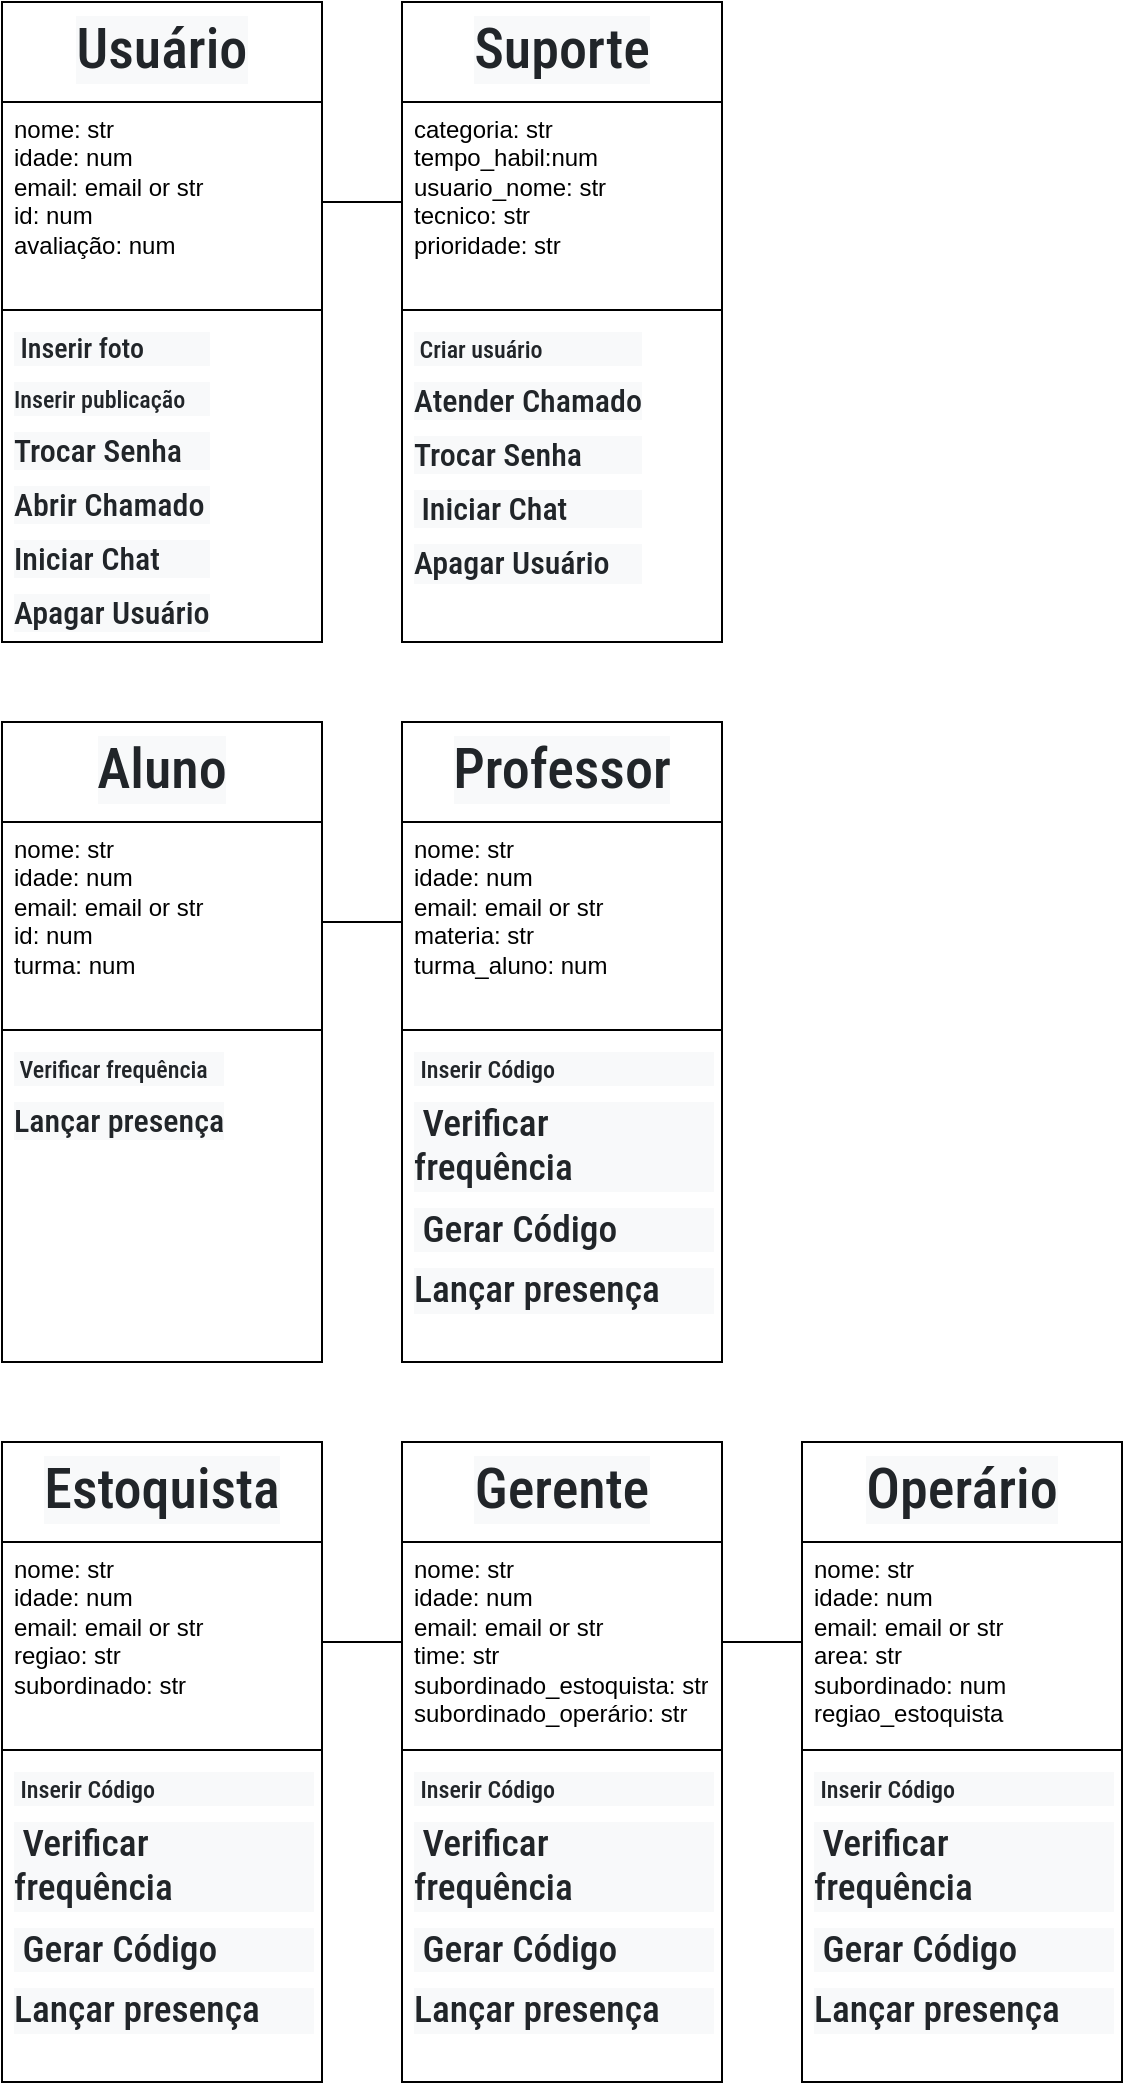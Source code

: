 <mxfile version="27.0.6">
  <diagram name="Página-1" id="znQfJpkfwAl4AnDhoSxj">
    <mxGraphModel dx="1148" dy="512" grid="1" gridSize="10" guides="1" tooltips="1" connect="1" arrows="1" fold="1" page="1" pageScale="1" pageWidth="827" pageHeight="1169" math="0" shadow="0">
      <root>
        <mxCell id="0" />
        <mxCell id="1" parent="0" />
        <mxCell id="wlbdYxcqf9z36K8V1xM--5" value="&lt;h3 style=&quot;box-sizing: border-box; margin-top: 0px; margin-bottom: 0.5rem; font-weight: 500; line-height: 1.2; font-size: 1.75rem; font-family: &amp;quot;Roboto Condensed&amp;quot;; color: rgb(33, 37, 41); text-align: left; background-color: rgb(248, 249, 250);&quot; id=&quot;yui_3_17_2_1_1747786801641_1197&quot;&gt;Usuário&lt;/h3&gt;" style="swimlane;fontStyle=1;align=center;verticalAlign=top;childLayout=stackLayout;horizontal=1;startSize=50;horizontalStack=0;resizeParent=1;resizeParentMax=0;resizeLast=0;collapsible=1;marginBottom=0;whiteSpace=wrap;html=1;" vertex="1" parent="1">
          <mxGeometry x="40" y="40" width="160" height="320" as="geometry" />
        </mxCell>
        <mxCell id="wlbdYxcqf9z36K8V1xM--6" value="nome: str&lt;div&gt;idade: num&lt;/div&gt;&lt;div&gt;email: email or str&lt;/div&gt;&lt;div&gt;id: num&lt;/div&gt;&lt;div&gt;avaliação: num&lt;/div&gt;" style="text;strokeColor=none;fillColor=none;align=left;verticalAlign=top;spacingLeft=4;spacingRight=4;overflow=hidden;rotatable=0;points=[[0,0.5],[1,0.5]];portConstraint=eastwest;whiteSpace=wrap;html=1;" vertex="1" parent="wlbdYxcqf9z36K8V1xM--5">
          <mxGeometry y="50" width="160" height="100" as="geometry" />
        </mxCell>
        <mxCell id="wlbdYxcqf9z36K8V1xM--7" value="" style="line;strokeWidth=1;fillColor=none;align=left;verticalAlign=middle;spacingTop=-1;spacingLeft=3;spacingRight=3;rotatable=0;labelPosition=right;points=[];portConstraint=eastwest;strokeColor=inherit;" vertex="1" parent="wlbdYxcqf9z36K8V1xM--5">
          <mxGeometry y="150" width="160" height="8" as="geometry" />
        </mxCell>
        <mxCell id="wlbdYxcqf9z36K8V1xM--8" value="&lt;h3 style=&quot;box-sizing: border-box; margin-top: 0px; margin-bottom: 0.5rem; font-weight: 500; line-height: 1.2; font-family: &amp;quot;Roboto Condensed&amp;quot;; color: rgb(33, 37, 41); background-color: rgb(248, 249, 250);&quot; id=&quot;yui_3_17_2_1_1747786801641_1201&quot;&gt;&lt;font style=&quot;font-size: 14px;&quot;&gt;&amp;nbsp;&lt;font style=&quot;&quot;&gt;Inserir foto&lt;/font&gt;&lt;/font&gt;&lt;/h3&gt;&lt;div&gt;&lt;h3 style=&quot;box-sizing: border-box; margin-top: 0px; margin-bottom: 0.5rem; font-weight: 500; line-height: 1.2; font-family: &amp;quot;Roboto Condensed&amp;quot;; color: rgb(33, 37, 41); background-color: rgb(248, 249, 250);&quot; id=&quot;yui_3_17_2_1_1747786801641_1201&quot;&gt;&lt;font style=&quot;font-size: 12px;&quot;&gt;Inserir publicação&lt;/font&gt;&lt;/h3&gt;&lt;/div&gt;&lt;div&gt;&lt;h3 style=&quot;box-sizing: border-box; margin-top: 0px; margin-bottom: 0.5rem; font-weight: 500; line-height: 1.2; font-family: &amp;quot;Roboto Condensed&amp;quot;; color: rgb(33, 37, 41); background-color: rgb(248, 249, 250);&quot; id=&quot;yui_3_17_2_1_1747786801641_1201&quot;&gt;&lt;font size=&quot;3&quot;&gt;Trocar Senha&lt;/font&gt;&lt;/h3&gt;&lt;/div&gt;&lt;div&gt;&lt;h3 style=&quot;box-sizing: border-box; margin-top: 0px; margin-bottom: 0.5rem; font-weight: 500; line-height: 1.2; font-family: &amp;quot;Roboto Condensed&amp;quot;; color: rgb(33, 37, 41); background-color: rgb(248, 249, 250);&quot; id=&quot;yui_3_17_2_1_1747786801641_1201&quot;&gt;&lt;font size=&quot;3&quot;&gt;Abrir Chamado&lt;/font&gt;&lt;/h3&gt;&lt;/div&gt;&lt;div&gt;&lt;h3 style=&quot;box-sizing: border-box; margin-top: 0px; margin-bottom: 0.5rem; font-weight: 500; line-height: 1.2; font-family: &amp;quot;Roboto Condensed&amp;quot;; color: rgb(33, 37, 41); background-color: rgb(248, 249, 250);&quot; id=&quot;yui_3_17_2_1_1747786801641_1201&quot;&gt;&lt;font size=&quot;3&quot;&gt;Iniciar Chat&lt;/font&gt;&lt;/h3&gt;&lt;/div&gt;&lt;div&gt;&lt;h3 style=&quot;box-sizing: border-box; margin-top: 0px; margin-bottom: 0.5rem; font-weight: 500; line-height: 1.2; font-family: &amp;quot;Roboto Condensed&amp;quot;; color: rgb(33, 37, 41); background-color: rgb(248, 249, 250);&quot; id=&quot;yui_3_17_2_1_1747786801641_1201&quot;&gt;&lt;font size=&quot;3&quot;&gt;Apagar Usuário&lt;/font&gt;&lt;/h3&gt;&lt;/div&gt;" style="text;strokeColor=none;fillColor=none;align=left;verticalAlign=top;spacingLeft=4;spacingRight=4;overflow=hidden;rotatable=0;points=[[0,0.5],[1,0.5]];portConstraint=eastwest;whiteSpace=wrap;html=1;" vertex="1" parent="wlbdYxcqf9z36K8V1xM--5">
          <mxGeometry y="158" width="160" height="162" as="geometry" />
        </mxCell>
        <mxCell id="wlbdYxcqf9z36K8V1xM--9" value="&lt;h3 style=&quot;box-sizing: border-box; margin-top: 0px; margin-bottom: 0.5rem; font-weight: 500; line-height: 1.2; font-size: 1.75rem; font-family: &amp;quot;Roboto Condensed&amp;quot;; color: rgb(33, 37, 41); text-align: left; background-color: rgb(248, 249, 250);&quot; id=&quot;yui_3_17_2_1_1747786801641_1197&quot;&gt;Suporte&lt;/h3&gt;" style="swimlane;fontStyle=1;align=center;verticalAlign=top;childLayout=stackLayout;horizontal=1;startSize=50;horizontalStack=0;resizeParent=1;resizeParentMax=0;resizeLast=0;collapsible=1;marginBottom=0;whiteSpace=wrap;html=1;" vertex="1" parent="1">
          <mxGeometry x="240" y="40" width="160" height="320" as="geometry" />
        </mxCell>
        <mxCell id="wlbdYxcqf9z36K8V1xM--10" value="categoria: str&lt;div&gt;tempo_habil:num&lt;/div&gt;&lt;div&gt;usuario_nome: str&lt;/div&gt;&lt;div&gt;tecnico: str&lt;/div&gt;&lt;div&gt;prioridade: str&lt;/div&gt;" style="text;strokeColor=none;fillColor=none;align=left;verticalAlign=top;spacingLeft=4;spacingRight=4;overflow=hidden;rotatable=0;points=[[0,0.5],[1,0.5]];portConstraint=eastwest;whiteSpace=wrap;html=1;" vertex="1" parent="wlbdYxcqf9z36K8V1xM--9">
          <mxGeometry y="50" width="160" height="100" as="geometry" />
        </mxCell>
        <mxCell id="wlbdYxcqf9z36K8V1xM--11" value="" style="line;strokeWidth=1;fillColor=none;align=left;verticalAlign=middle;spacingTop=-1;spacingLeft=3;spacingRight=3;rotatable=0;labelPosition=right;points=[];portConstraint=eastwest;strokeColor=inherit;" vertex="1" parent="wlbdYxcqf9z36K8V1xM--9">
          <mxGeometry y="150" width="160" height="8" as="geometry" />
        </mxCell>
        <mxCell id="wlbdYxcqf9z36K8V1xM--12" value="&lt;h3 style=&quot;box-sizing: border-box; margin-top: 0px; margin-bottom: 0.5rem; font-weight: 500; line-height: 1.2; font-family: &amp;quot;Roboto Condensed&amp;quot;; color: rgb(33, 37, 41); background-color: rgb(248, 249, 250);&quot; id=&quot;yui_3_17_2_1_1747786801641_1201&quot;&gt;&lt;font style=&quot;font-size: 12px;&quot;&gt;&amp;nbsp;Criar usuário&lt;/font&gt;&lt;/h3&gt;&lt;div&gt;&lt;h3 style=&quot;box-sizing: border-box; margin-top: 0px; margin-bottom: 0.5rem; font-weight: 500; line-height: 1.2; font-family: &amp;quot;Roboto Condensed&amp;quot;; color: rgb(33, 37, 41); background-color: rgb(248, 249, 250);&quot; id=&quot;yui_3_17_2_1_1747786801641_1201&quot;&gt;&lt;font size=&quot;3&quot;&gt;Atender Chamado&lt;/font&gt;&lt;/h3&gt;&lt;/div&gt;&lt;div&gt;&lt;h3 style=&quot;box-sizing: border-box; margin-top: 0px; margin-bottom: 0.5rem; font-weight: 500; line-height: 1.2; font-family: &amp;quot;Roboto Condensed&amp;quot;; color: rgb(33, 37, 41); background-color: rgb(248, 249, 250);&quot; id=&quot;yui_3_17_2_1_1747786801641_1201&quot;&gt;&lt;font size=&quot;3&quot;&gt;Trocar Senha&lt;/font&gt;&lt;/h3&gt;&lt;/div&gt;&lt;div&gt;&lt;h3 style=&quot;box-sizing: border-box; margin-top: 0px; margin-bottom: 0.5rem; font-weight: 500; line-height: 1.2; font-family: &amp;quot;Roboto Condensed&amp;quot;; color: rgb(33, 37, 41); background-color: rgb(248, 249, 250);&quot; id=&quot;yui_3_17_2_1_1747786801641_1201&quot;&gt;&lt;font size=&quot;3&quot;&gt;&amp;nbsp;Iniciar Chat&lt;/font&gt;&lt;/h3&gt;&lt;/div&gt;&lt;div&gt;&lt;h3 style=&quot;box-sizing: border-box; margin-top: 0px; margin-bottom: 0.5rem; font-weight: 500; line-height: 1.2; font-family: &amp;quot;Roboto Condensed&amp;quot;; color: rgb(33, 37, 41); background-color: rgb(248, 249, 250);&quot; id=&quot;yui_3_17_2_1_1747786801641_1201&quot;&gt;&lt;font size=&quot;3&quot;&gt;Apagar Usuário&lt;/font&gt;&lt;/h3&gt;&lt;/div&gt;" style="text;strokeColor=none;fillColor=none;align=left;verticalAlign=top;spacingLeft=4;spacingRight=4;overflow=hidden;rotatable=0;points=[[0,0.5],[1,0.5]];portConstraint=eastwest;whiteSpace=wrap;html=1;" vertex="1" parent="wlbdYxcqf9z36K8V1xM--9">
          <mxGeometry y="158" width="160" height="162" as="geometry" />
        </mxCell>
        <mxCell id="wlbdYxcqf9z36K8V1xM--13" value="" style="endArrow=none;html=1;rounded=0;entryX=0;entryY=0.5;entryDx=0;entryDy=0;exitX=1;exitY=0.5;exitDx=0;exitDy=0;" edge="1" parent="1" source="wlbdYxcqf9z36K8V1xM--6" target="wlbdYxcqf9z36K8V1xM--10">
          <mxGeometry width="50" height="50" relative="1" as="geometry">
            <mxPoint x="340" y="280" as="sourcePoint" />
            <mxPoint x="390" y="230" as="targetPoint" />
          </mxGeometry>
        </mxCell>
        <mxCell id="wlbdYxcqf9z36K8V1xM--14" value="&lt;h3 style=&quot;box-sizing: border-box; margin-top: 0px; margin-bottom: 0.5rem; font-weight: 500; line-height: 1.2; font-size: 1.75rem; font-family: &amp;quot;Roboto Condensed&amp;quot;; color: rgb(33, 37, 41); text-align: left; background-color: rgb(248, 249, 250);&quot; id=&quot;yui_3_17_2_1_1747786801641_1203&quot;&gt;Aluno&lt;/h3&gt;" style="swimlane;fontStyle=1;align=center;verticalAlign=top;childLayout=stackLayout;horizontal=1;startSize=50;horizontalStack=0;resizeParent=1;resizeParentMax=0;resizeLast=0;collapsible=1;marginBottom=0;whiteSpace=wrap;html=1;" vertex="1" parent="1">
          <mxGeometry x="40" y="400" width="160" height="320" as="geometry" />
        </mxCell>
        <mxCell id="wlbdYxcqf9z36K8V1xM--15" value="nome: str&lt;div&gt;idade: num&lt;/div&gt;&lt;div&gt;email: email or str&lt;/div&gt;&lt;div&gt;id: num&lt;/div&gt;&lt;div&gt;turma: num&lt;/div&gt;" style="text;strokeColor=none;fillColor=none;align=left;verticalAlign=top;spacingLeft=4;spacingRight=4;overflow=hidden;rotatable=0;points=[[0,0.5],[1,0.5]];portConstraint=eastwest;whiteSpace=wrap;html=1;" vertex="1" parent="wlbdYxcqf9z36K8V1xM--14">
          <mxGeometry y="50" width="160" height="100" as="geometry" />
        </mxCell>
        <mxCell id="wlbdYxcqf9z36K8V1xM--16" value="" style="line;strokeWidth=1;fillColor=none;align=left;verticalAlign=middle;spacingTop=-1;spacingLeft=3;spacingRight=3;rotatable=0;labelPosition=right;points=[];portConstraint=eastwest;strokeColor=inherit;" vertex="1" parent="wlbdYxcqf9z36K8V1xM--14">
          <mxGeometry y="150" width="160" height="8" as="geometry" />
        </mxCell>
        <mxCell id="wlbdYxcqf9z36K8V1xM--17" value="&lt;h3 style=&quot;box-sizing: border-box; margin-top: 0px; margin-bottom: 0.5rem; font-weight: 500; line-height: 1.2; font-family: &amp;quot;Roboto Condensed&amp;quot;; color: rgb(33, 37, 41); background-color: rgb(248, 249, 250);&quot; id=&quot;yui_3_17_2_1_1747786801641_1207&quot;&gt;&lt;font style=&quot;font-size: 12px;&quot;&gt;&amp;nbsp;Verificar frequência&lt;/font&gt;&lt;/h3&gt;&lt;div&gt;&lt;h3 style=&quot;box-sizing: border-box; margin-top: 0px; margin-bottom: 0.5rem; font-weight: 500; line-height: 1.2; font-family: &amp;quot;Roboto Condensed&amp;quot;; color: rgb(33, 37, 41); background-color: rgb(248, 249, 250);&quot; id=&quot;yui_3_17_2_1_1747786801641_1207&quot;&gt;&lt;font size=&quot;3&quot;&gt;Lançar presença&lt;/font&gt;&lt;/h3&gt;&lt;/div&gt;" style="text;strokeColor=none;fillColor=none;align=left;verticalAlign=top;spacingLeft=4;spacingRight=4;overflow=hidden;rotatable=0;points=[[0,0.5],[1,0.5]];portConstraint=eastwest;whiteSpace=wrap;html=1;" vertex="1" parent="wlbdYxcqf9z36K8V1xM--14">
          <mxGeometry y="158" width="160" height="162" as="geometry" />
        </mxCell>
        <mxCell id="wlbdYxcqf9z36K8V1xM--18" value="&lt;h3 style=&quot;box-sizing: border-box; margin-top: 0px; margin-bottom: 0.5rem; font-weight: 500; line-height: 1.2; font-size: 1.75rem; font-family: &amp;quot;Roboto Condensed&amp;quot;; color: rgb(33, 37, 41); text-align: left; background-color: rgb(248, 249, 250);&quot; id=&quot;yui_3_17_2_1_1747786801641_1203&quot;&gt;Professor&lt;/h3&gt;" style="swimlane;fontStyle=1;align=center;verticalAlign=top;childLayout=stackLayout;horizontal=1;startSize=50;horizontalStack=0;resizeParent=1;resizeParentMax=0;resizeLast=0;collapsible=1;marginBottom=0;whiteSpace=wrap;html=1;" vertex="1" parent="1">
          <mxGeometry x="240" y="400" width="160" height="320" as="geometry" />
        </mxCell>
        <mxCell id="wlbdYxcqf9z36K8V1xM--19" value="nome: str&lt;div&gt;idade: num&lt;/div&gt;&lt;div&gt;email: email or str&lt;/div&gt;&lt;div&gt;materia: str&lt;/div&gt;&lt;div&gt;turma_aluno: num&lt;/div&gt;" style="text;strokeColor=none;fillColor=none;align=left;verticalAlign=top;spacingLeft=4;spacingRight=4;overflow=hidden;rotatable=0;points=[[0,0.5],[1,0.5]];portConstraint=eastwest;whiteSpace=wrap;html=1;" vertex="1" parent="wlbdYxcqf9z36K8V1xM--18">
          <mxGeometry y="50" width="160" height="100" as="geometry" />
        </mxCell>
        <mxCell id="wlbdYxcqf9z36K8V1xM--20" value="" style="line;strokeWidth=1;fillColor=none;align=left;verticalAlign=middle;spacingTop=-1;spacingLeft=3;spacingRight=3;rotatable=0;labelPosition=right;points=[];portConstraint=eastwest;strokeColor=inherit;" vertex="1" parent="wlbdYxcqf9z36K8V1xM--18">
          <mxGeometry y="150" width="160" height="8" as="geometry" />
        </mxCell>
        <mxCell id="wlbdYxcqf9z36K8V1xM--21" value="&lt;h3 style=&quot;box-sizing: border-box; margin-top: 0px; margin-bottom: 0.5rem; font-weight: 500; line-height: 1.2; font-family: &amp;quot;Roboto Condensed&amp;quot;; color: rgb(33, 37, 41); background-color: rgb(248, 249, 250);&quot; id=&quot;yui_3_17_2_1_1747786801641_1201&quot;&gt;&lt;font style=&quot;font-size: 14px;&quot;&gt;&amp;nbsp;&lt;/font&gt;&lt;span style=&quot;background-color: rgb(248, 249, 250); color: rgb(33, 37, 41);&quot;&gt;&lt;font style=&quot;font-size: 12px;&quot;&gt;I&lt;/font&gt;&lt;font style=&quot;font-size: 12px;&quot;&gt;nserir Código&lt;/font&gt;&lt;/span&gt;&lt;/h3&gt;&lt;div&gt;&lt;span style=&quot;background-color: rgb(248, 249, 250); color: rgb(33, 37, 41);&quot;&gt;&lt;font size=&quot;3&quot; style=&quot;&quot;&gt;&lt;h3 style=&quot;box-sizing: border-box; margin-top: 0px; margin-bottom: 0.5rem; font-weight: 500; line-height: 1.2; font-family: &amp;quot;Roboto Condensed&amp;quot;; color: rgb(33, 37, 41); background-color: rgb(248, 249, 250);&quot; id=&quot;yui_3_17_2_1_1747786801641_1207&quot;&gt;&amp;nbsp;Verificar frequência&lt;/h3&gt;&lt;div style=&quot;&quot;&gt;&lt;h3 style=&quot;box-sizing: border-box; margin-top: 0px; margin-bottom: 0.5rem; font-weight: 500; line-height: 1.2; font-family: &amp;quot;Roboto Condensed&amp;quot;; color: rgb(33, 37, 41); background-color: rgb(248, 249, 250);&quot; id=&quot;yui_3_17_2_1_1747786801641_1207&quot;&gt;&amp;nbsp;Gerar Código&lt;/h3&gt;&lt;/div&gt;&lt;div style=&quot;&quot;&gt;&lt;h3 style=&quot;box-sizing: border-box; margin-top: 0px; margin-bottom: 0.5rem; font-weight: 500; line-height: 1.2; font-family: &amp;quot;Roboto Condensed&amp;quot;; color: rgb(33, 37, 41); background-color: rgb(248, 249, 250);&quot; id=&quot;yui_3_17_2_1_1747786801641_1207&quot;&gt;Lançar presença&lt;/h3&gt;&lt;/div&gt;&lt;/font&gt;&lt;/span&gt;&lt;/div&gt;" style="text;strokeColor=none;fillColor=none;align=left;verticalAlign=top;spacingLeft=4;spacingRight=4;overflow=hidden;rotatable=0;points=[[0,0.5],[1,0.5]];portConstraint=eastwest;whiteSpace=wrap;html=1;" vertex="1" parent="wlbdYxcqf9z36K8V1xM--18">
          <mxGeometry y="158" width="160" height="162" as="geometry" />
        </mxCell>
        <mxCell id="wlbdYxcqf9z36K8V1xM--23" value="&lt;h3 style=&quot;box-sizing: border-box; margin-top: 0px; margin-bottom: 0.5rem; font-weight: 500; line-height: 1.2; font-size: 1.75rem; font-family: &amp;quot;Roboto Condensed&amp;quot;; color: rgb(33, 37, 41); text-align: left; background-color: rgb(248, 249, 250);&quot; id=&quot;yui_3_17_2_1_1747786801641_1189&quot;&gt;Estoquista&lt;/h3&gt;" style="swimlane;fontStyle=1;align=center;verticalAlign=top;childLayout=stackLayout;horizontal=1;startSize=50;horizontalStack=0;resizeParent=1;resizeParentMax=0;resizeLast=0;collapsible=1;marginBottom=0;whiteSpace=wrap;html=1;" vertex="1" parent="1">
          <mxGeometry x="40" y="760" width="160" height="320" as="geometry" />
        </mxCell>
        <mxCell id="wlbdYxcqf9z36K8V1xM--24" value="nome: str&lt;div&gt;idade: num&lt;/div&gt;&lt;div&gt;email: email or str&lt;/div&gt;&lt;div&gt;regiao: str&lt;/div&gt;&lt;div&gt;subordinado: str&lt;/div&gt;" style="text;strokeColor=none;fillColor=none;align=left;verticalAlign=top;spacingLeft=4;spacingRight=4;overflow=hidden;rotatable=0;points=[[0,0.5],[1,0.5]];portConstraint=eastwest;whiteSpace=wrap;html=1;" vertex="1" parent="wlbdYxcqf9z36K8V1xM--23">
          <mxGeometry y="50" width="160" height="100" as="geometry" />
        </mxCell>
        <mxCell id="wlbdYxcqf9z36K8V1xM--25" value="" style="line;strokeWidth=1;fillColor=none;align=left;verticalAlign=middle;spacingTop=-1;spacingLeft=3;spacingRight=3;rotatable=0;labelPosition=right;points=[];portConstraint=eastwest;strokeColor=inherit;" vertex="1" parent="wlbdYxcqf9z36K8V1xM--23">
          <mxGeometry y="150" width="160" height="8" as="geometry" />
        </mxCell>
        <mxCell id="wlbdYxcqf9z36K8V1xM--26" value="&lt;h3 style=&quot;box-sizing: border-box; margin-top: 0px; margin-bottom: 0.5rem; font-weight: 500; line-height: 1.2; font-family: &amp;quot;Roboto Condensed&amp;quot;; color: rgb(33, 37, 41); background-color: rgb(248, 249, 250);&quot; id=&quot;yui_3_17_2_1_1747786801641_1201&quot;&gt;&lt;font style=&quot;font-size: 14px;&quot;&gt;&amp;nbsp;&lt;/font&gt;&lt;span style=&quot;background-color: rgb(248, 249, 250); color: rgb(33, 37, 41);&quot;&gt;&lt;font style=&quot;font-size: 12px;&quot;&gt;I&lt;/font&gt;&lt;font style=&quot;font-size: 12px;&quot;&gt;nserir Código&lt;/font&gt;&lt;/span&gt;&lt;/h3&gt;&lt;div&gt;&lt;span style=&quot;background-color: rgb(248, 249, 250); color: rgb(33, 37, 41);&quot;&gt;&lt;font size=&quot;3&quot; style=&quot;&quot;&gt;&lt;h3 style=&quot;box-sizing: border-box; margin-top: 0px; margin-bottom: 0.5rem; font-weight: 500; line-height: 1.2; font-family: &amp;quot;Roboto Condensed&amp;quot;; color: rgb(33, 37, 41); background-color: rgb(248, 249, 250);&quot; id=&quot;yui_3_17_2_1_1747786801641_1207&quot;&gt;&amp;nbsp;Verificar frequência&lt;/h3&gt;&lt;div style=&quot;&quot;&gt;&lt;h3 style=&quot;box-sizing: border-box; margin-top: 0px; margin-bottom: 0.5rem; font-weight: 500; line-height: 1.2; font-family: &amp;quot;Roboto Condensed&amp;quot;; color: rgb(33, 37, 41); background-color: rgb(248, 249, 250);&quot; id=&quot;yui_3_17_2_1_1747786801641_1207&quot;&gt;&amp;nbsp;Gerar Código&lt;/h3&gt;&lt;/div&gt;&lt;div style=&quot;&quot;&gt;&lt;h3 style=&quot;box-sizing: border-box; margin-top: 0px; margin-bottom: 0.5rem; font-weight: 500; line-height: 1.2; font-family: &amp;quot;Roboto Condensed&amp;quot;; color: rgb(33, 37, 41); background-color: rgb(248, 249, 250);&quot; id=&quot;yui_3_17_2_1_1747786801641_1207&quot;&gt;Lançar presença&lt;/h3&gt;&lt;/div&gt;&lt;/font&gt;&lt;/span&gt;&lt;/div&gt;" style="text;strokeColor=none;fillColor=none;align=left;verticalAlign=top;spacingLeft=4;spacingRight=4;overflow=hidden;rotatable=0;points=[[0,0.5],[1,0.5]];portConstraint=eastwest;whiteSpace=wrap;html=1;" vertex="1" parent="wlbdYxcqf9z36K8V1xM--23">
          <mxGeometry y="158" width="160" height="162" as="geometry" />
        </mxCell>
        <mxCell id="wlbdYxcqf9z36K8V1xM--27" value="&lt;h3 style=&quot;box-sizing: border-box; margin-top: 0px; margin-bottom: 0.5rem; font-weight: 500; line-height: 1.2; font-size: 1.75rem; font-family: &amp;quot;Roboto Condensed&amp;quot;; color: rgb(33, 37, 41); text-align: left; background-color: rgb(248, 249, 250);&quot; id=&quot;yui_3_17_2_1_1747786801641_1189&quot;&gt;Operário&lt;/h3&gt;" style="swimlane;fontStyle=1;align=center;verticalAlign=top;childLayout=stackLayout;horizontal=1;startSize=50;horizontalStack=0;resizeParent=1;resizeParentMax=0;resizeLast=0;collapsible=1;marginBottom=0;whiteSpace=wrap;html=1;" vertex="1" parent="1">
          <mxGeometry x="440" y="760" width="160" height="320" as="geometry" />
        </mxCell>
        <mxCell id="wlbdYxcqf9z36K8V1xM--28" value="nome: str&lt;div&gt;idade: num&lt;/div&gt;&lt;div&gt;email: email or str&lt;/div&gt;&lt;div&gt;area: str&lt;/div&gt;&lt;div&gt;subordinado: num&lt;/div&gt;&lt;div&gt;regiao_estoquista&lt;/div&gt;" style="text;strokeColor=none;fillColor=none;align=left;verticalAlign=top;spacingLeft=4;spacingRight=4;overflow=hidden;rotatable=0;points=[[0,0.5],[1,0.5]];portConstraint=eastwest;whiteSpace=wrap;html=1;" vertex="1" parent="wlbdYxcqf9z36K8V1xM--27">
          <mxGeometry y="50" width="160" height="100" as="geometry" />
        </mxCell>
        <mxCell id="wlbdYxcqf9z36K8V1xM--29" value="" style="line;strokeWidth=1;fillColor=none;align=left;verticalAlign=middle;spacingTop=-1;spacingLeft=3;spacingRight=3;rotatable=0;labelPosition=right;points=[];portConstraint=eastwest;strokeColor=inherit;" vertex="1" parent="wlbdYxcqf9z36K8V1xM--27">
          <mxGeometry y="150" width="160" height="8" as="geometry" />
        </mxCell>
        <mxCell id="wlbdYxcqf9z36K8V1xM--30" value="&lt;h3 style=&quot;box-sizing: border-box; margin-top: 0px; margin-bottom: 0.5rem; font-weight: 500; line-height: 1.2; font-family: &amp;quot;Roboto Condensed&amp;quot;; color: rgb(33, 37, 41); background-color: rgb(248, 249, 250);&quot; id=&quot;yui_3_17_2_1_1747786801641_1201&quot;&gt;&lt;font style=&quot;font-size: 14px;&quot;&gt;&amp;nbsp;&lt;/font&gt;&lt;span style=&quot;background-color: rgb(248, 249, 250); color: rgb(33, 37, 41);&quot;&gt;&lt;font style=&quot;font-size: 12px;&quot;&gt;I&lt;/font&gt;&lt;font style=&quot;font-size: 12px;&quot;&gt;nserir Código&lt;/font&gt;&lt;/span&gt;&lt;/h3&gt;&lt;div&gt;&lt;span style=&quot;background-color: rgb(248, 249, 250); color: rgb(33, 37, 41);&quot;&gt;&lt;font size=&quot;3&quot; style=&quot;&quot;&gt;&lt;h3 style=&quot;box-sizing: border-box; margin-top: 0px; margin-bottom: 0.5rem; font-weight: 500; line-height: 1.2; font-family: &amp;quot;Roboto Condensed&amp;quot;; color: rgb(33, 37, 41); background-color: rgb(248, 249, 250);&quot; id=&quot;yui_3_17_2_1_1747786801641_1207&quot;&gt;&amp;nbsp;Verificar frequência&lt;/h3&gt;&lt;div style=&quot;&quot;&gt;&lt;h3 style=&quot;box-sizing: border-box; margin-top: 0px; margin-bottom: 0.5rem; font-weight: 500; line-height: 1.2; font-family: &amp;quot;Roboto Condensed&amp;quot;; color: rgb(33, 37, 41); background-color: rgb(248, 249, 250);&quot; id=&quot;yui_3_17_2_1_1747786801641_1207&quot;&gt;&amp;nbsp;Gerar Código&lt;/h3&gt;&lt;/div&gt;&lt;div style=&quot;&quot;&gt;&lt;h3 style=&quot;box-sizing: border-box; margin-top: 0px; margin-bottom: 0.5rem; font-weight: 500; line-height: 1.2; font-family: &amp;quot;Roboto Condensed&amp;quot;; color: rgb(33, 37, 41); background-color: rgb(248, 249, 250);&quot; id=&quot;yui_3_17_2_1_1747786801641_1207&quot;&gt;Lançar presença&lt;/h3&gt;&lt;/div&gt;&lt;/font&gt;&lt;/span&gt;&lt;/div&gt;" style="text;strokeColor=none;fillColor=none;align=left;verticalAlign=top;spacingLeft=4;spacingRight=4;overflow=hidden;rotatable=0;points=[[0,0.5],[1,0.5]];portConstraint=eastwest;whiteSpace=wrap;html=1;" vertex="1" parent="wlbdYxcqf9z36K8V1xM--27">
          <mxGeometry y="158" width="160" height="162" as="geometry" />
        </mxCell>
        <mxCell id="wlbdYxcqf9z36K8V1xM--31" value="&lt;h3 style=&quot;box-sizing: border-box; margin-top: 0px; margin-bottom: 0.5rem; font-weight: 500; line-height: 1.2; font-size: 1.75rem; font-family: &amp;quot;Roboto Condensed&amp;quot;; color: rgb(33, 37, 41); text-align: left; background-color: rgb(248, 249, 250);&quot; id=&quot;yui_3_17_2_1_1747786801641_1189&quot;&gt;Gerente&lt;/h3&gt;" style="swimlane;fontStyle=1;align=center;verticalAlign=top;childLayout=stackLayout;horizontal=1;startSize=50;horizontalStack=0;resizeParent=1;resizeParentMax=0;resizeLast=0;collapsible=1;marginBottom=0;whiteSpace=wrap;html=1;" vertex="1" parent="1">
          <mxGeometry x="240" y="760" width="160" height="320" as="geometry" />
        </mxCell>
        <mxCell id="wlbdYxcqf9z36K8V1xM--32" value="nome: str&lt;div&gt;idade: num&lt;/div&gt;&lt;div&gt;email: email or str&lt;/div&gt;&lt;div&gt;time: str&lt;/div&gt;&lt;div&gt;subordinado_estoquista: str&lt;/div&gt;&lt;div&gt;subordinado_operário: str&lt;/div&gt;" style="text;strokeColor=none;fillColor=none;align=left;verticalAlign=top;spacingLeft=4;spacingRight=4;overflow=hidden;rotatable=0;points=[[0,0.5],[1,0.5]];portConstraint=eastwest;whiteSpace=wrap;html=1;" vertex="1" parent="wlbdYxcqf9z36K8V1xM--31">
          <mxGeometry y="50" width="160" height="100" as="geometry" />
        </mxCell>
        <mxCell id="wlbdYxcqf9z36K8V1xM--33" value="" style="line;strokeWidth=1;fillColor=none;align=left;verticalAlign=middle;spacingTop=-1;spacingLeft=3;spacingRight=3;rotatable=0;labelPosition=right;points=[];portConstraint=eastwest;strokeColor=inherit;" vertex="1" parent="wlbdYxcqf9z36K8V1xM--31">
          <mxGeometry y="150" width="160" height="8" as="geometry" />
        </mxCell>
        <mxCell id="wlbdYxcqf9z36K8V1xM--34" value="&lt;h3 style=&quot;box-sizing: border-box; margin-top: 0px; margin-bottom: 0.5rem; font-weight: 500; line-height: 1.2; font-family: &amp;quot;Roboto Condensed&amp;quot;; color: rgb(33, 37, 41); background-color: rgb(248, 249, 250);&quot; id=&quot;yui_3_17_2_1_1747786801641_1201&quot;&gt;&lt;font style=&quot;font-size: 14px;&quot;&gt;&amp;nbsp;&lt;/font&gt;&lt;span style=&quot;background-color: rgb(248, 249, 250); color: rgb(33, 37, 41);&quot;&gt;&lt;font style=&quot;font-size: 12px;&quot;&gt;I&lt;/font&gt;&lt;font style=&quot;font-size: 12px;&quot;&gt;nserir Código&lt;/font&gt;&lt;/span&gt;&lt;/h3&gt;&lt;div&gt;&lt;span style=&quot;background-color: rgb(248, 249, 250); color: rgb(33, 37, 41);&quot;&gt;&lt;font size=&quot;3&quot; style=&quot;&quot;&gt;&lt;h3 style=&quot;box-sizing: border-box; margin-top: 0px; margin-bottom: 0.5rem; font-weight: 500; line-height: 1.2; font-family: &amp;quot;Roboto Condensed&amp;quot;; color: rgb(33, 37, 41); background-color: rgb(248, 249, 250);&quot; id=&quot;yui_3_17_2_1_1747786801641_1207&quot;&gt;&amp;nbsp;Verificar frequência&lt;/h3&gt;&lt;div style=&quot;&quot;&gt;&lt;h3 style=&quot;box-sizing: border-box; margin-top: 0px; margin-bottom: 0.5rem; font-weight: 500; line-height: 1.2; font-family: &amp;quot;Roboto Condensed&amp;quot;; color: rgb(33, 37, 41); background-color: rgb(248, 249, 250);&quot; id=&quot;yui_3_17_2_1_1747786801641_1207&quot;&gt;&amp;nbsp;Gerar Código&lt;/h3&gt;&lt;/div&gt;&lt;div style=&quot;&quot;&gt;&lt;h3 style=&quot;box-sizing: border-box; margin-top: 0px; margin-bottom: 0.5rem; font-weight: 500; line-height: 1.2; font-family: &amp;quot;Roboto Condensed&amp;quot;; color: rgb(33, 37, 41); background-color: rgb(248, 249, 250);&quot; id=&quot;yui_3_17_2_1_1747786801641_1207&quot;&gt;Lançar presença&lt;/h3&gt;&lt;/div&gt;&lt;/font&gt;&lt;/span&gt;&lt;/div&gt;" style="text;strokeColor=none;fillColor=none;align=left;verticalAlign=top;spacingLeft=4;spacingRight=4;overflow=hidden;rotatable=0;points=[[0,0.5],[1,0.5]];portConstraint=eastwest;whiteSpace=wrap;html=1;" vertex="1" parent="wlbdYxcqf9z36K8V1xM--31">
          <mxGeometry y="158" width="160" height="162" as="geometry" />
        </mxCell>
        <mxCell id="wlbdYxcqf9z36K8V1xM--35" value="" style="endArrow=none;html=1;rounded=0;entryX=0;entryY=0.5;entryDx=0;entryDy=0;exitX=1;exitY=0.5;exitDx=0;exitDy=0;" edge="1" parent="1" source="wlbdYxcqf9z36K8V1xM--15" target="wlbdYxcqf9z36K8V1xM--19">
          <mxGeometry width="50" height="50" relative="1" as="geometry">
            <mxPoint x="340" y="540" as="sourcePoint" />
            <mxPoint x="390" y="490" as="targetPoint" />
          </mxGeometry>
        </mxCell>
        <mxCell id="wlbdYxcqf9z36K8V1xM--36" value="" style="endArrow=none;html=1;rounded=0;exitX=1;exitY=0.5;exitDx=0;exitDy=0;entryX=0;entryY=0.5;entryDx=0;entryDy=0;" edge="1" parent="1" source="wlbdYxcqf9z36K8V1xM--24" target="wlbdYxcqf9z36K8V1xM--32">
          <mxGeometry width="50" height="50" relative="1" as="geometry">
            <mxPoint x="340" y="950" as="sourcePoint" />
            <mxPoint x="390" y="900" as="targetPoint" />
          </mxGeometry>
        </mxCell>
        <mxCell id="wlbdYxcqf9z36K8V1xM--37" value="" style="endArrow=none;html=1;rounded=0;entryX=0;entryY=0.5;entryDx=0;entryDy=0;exitX=1;exitY=0.5;exitDx=0;exitDy=0;" edge="1" parent="1" source="wlbdYxcqf9z36K8V1xM--32" target="wlbdYxcqf9z36K8V1xM--28">
          <mxGeometry width="50" height="50" relative="1" as="geometry">
            <mxPoint x="340" y="950" as="sourcePoint" />
            <mxPoint x="390" y="900" as="targetPoint" />
          </mxGeometry>
        </mxCell>
      </root>
    </mxGraphModel>
  </diagram>
</mxfile>
